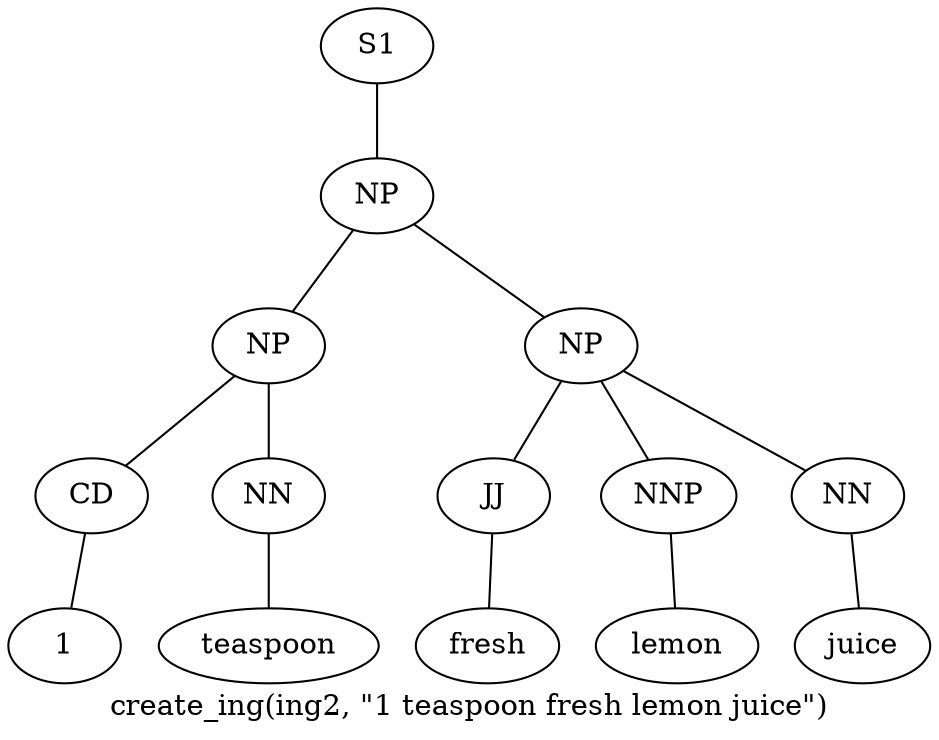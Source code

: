 graph SyntaxGraph {
	label = "create_ing(ing2, \"1 teaspoon fresh lemon juice\")";
	Node0 [label="S1"];
	Node1 [label="NP"];
	Node2 [label="NP"];
	Node3 [label="CD"];
	Node4 [label="1"];
	Node5 [label="NN"];
	Node6 [label="teaspoon"];
	Node7 [label="NP"];
	Node8 [label="JJ"];
	Node9 [label="fresh"];
	Node10 [label="NNP"];
	Node11 [label="lemon"];
	Node12 [label="NN"];
	Node13 [label="juice"];

	Node0 -- Node1;
	Node1 -- Node2;
	Node1 -- Node7;
	Node2 -- Node3;
	Node2 -- Node5;
	Node3 -- Node4;
	Node5 -- Node6;
	Node7 -- Node8;
	Node7 -- Node10;
	Node7 -- Node12;
	Node8 -- Node9;
	Node10 -- Node11;
	Node12 -- Node13;
}